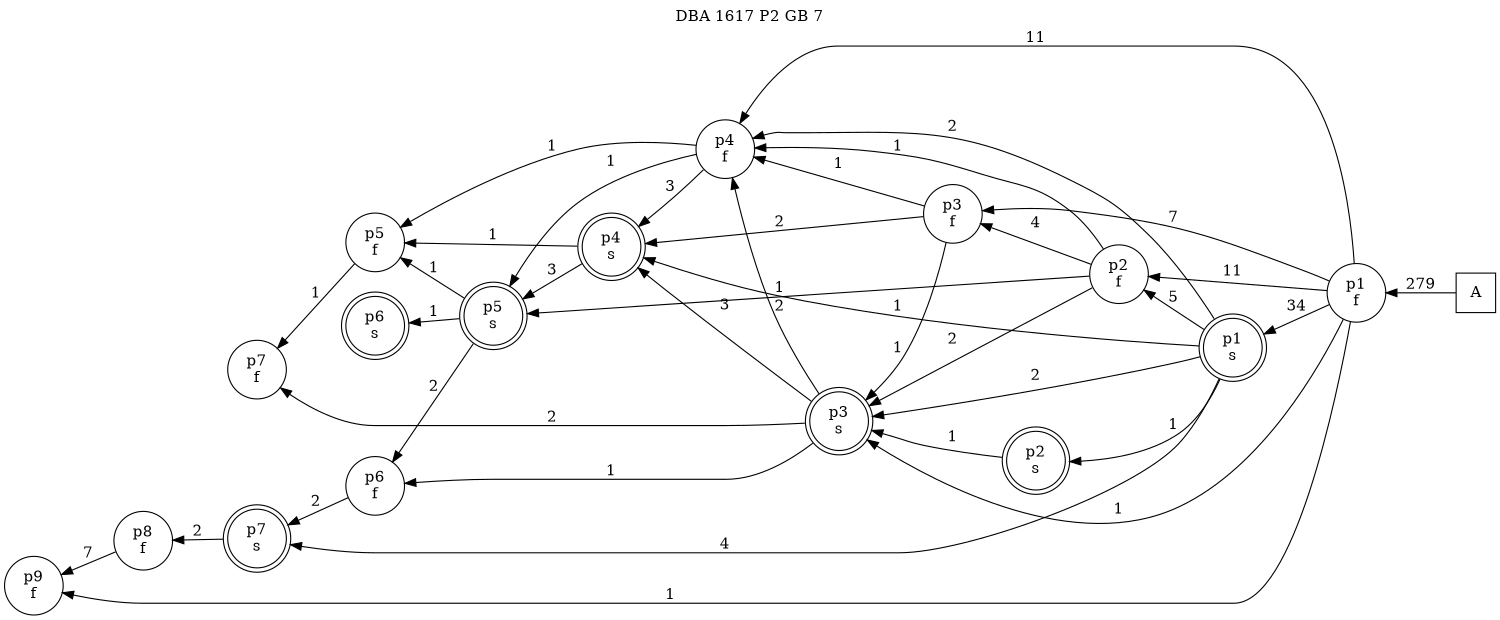 digraph DBA_1617_P2_GB_7_GOOD {
labelloc="tl"
label= " DBA 1617 P2 GB 7 "
rankdir="RL";
graph [ size=" 10 , 10 !"]

"A" [shape="square" label="A"]
"p1_f" [shape="circle" label="p1
f"]
"p1_s" [shape="doublecircle" label="p1
s"]
"p2_f" [shape="circle" label="p2
f"]
"p3_f" [shape="circle" label="p3
f"]
"p3_s" [shape="doublecircle" label="p3
s"]
"p4_f" [shape="circle" label="p4
f"]
"p5_f" [shape="circle" label="p5
f"]
"p4_s" [shape="doublecircle" label="p4
s"]
"p5_s" [shape="doublecircle" label="p5
s"]
"p6_f" [shape="circle" label="p6
f"]
"p7_s" [shape="doublecircle" label="p7
s"]
"p8_f" [shape="circle" label="p8
f"]
"p9_f" [shape="circle" label="p9
f"]
"p7_f" [shape="circle" label="p7
f"]
"p2_s" [shape="doublecircle" label="p2
s"]
"p6_s" [shape="doublecircle" label="p6
s"]
"A" -> "p1_f" [ label=279]
"p1_f" -> "p1_s" [ label=34]
"p1_f" -> "p2_f" [ label=11]
"p1_f" -> "p3_f" [ label=7]
"p1_f" -> "p3_s" [ label=1]
"p1_f" -> "p4_f" [ label=11]
"p1_f" -> "p9_f" [ label=1]
"p1_s" -> "p2_f" [ label=5]
"p1_s" -> "p3_s" [ label=2]
"p1_s" -> "p4_f" [ label=2]
"p1_s" -> "p4_s" [ label=1]
"p1_s" -> "p7_s" [ label=4]
"p1_s" -> "p2_s" [ label=1]
"p2_f" -> "p3_f" [ label=4]
"p2_f" -> "p3_s" [ label=2]
"p2_f" -> "p4_f" [ label=1]
"p2_f" -> "p5_s" [ label=1]
"p3_f" -> "p3_s" [ label=1]
"p3_f" -> "p4_f" [ label=1]
"p3_f" -> "p4_s" [ label=2]
"p3_s" -> "p4_f" [ label=2]
"p3_s" -> "p4_s" [ label=3]
"p3_s" -> "p6_f" [ label=1]
"p3_s" -> "p7_f" [ label=2]
"p4_f" -> "p5_f" [ label=1]
"p4_f" -> "p4_s" [ label=3]
"p4_f" -> "p5_s" [ label=1]
"p5_f" -> "p7_f" [ label=1]
"p4_s" -> "p5_f" [ label=1]
"p4_s" -> "p5_s" [ label=3]
"p5_s" -> "p5_f" [ label=1]
"p5_s" -> "p6_f" [ label=2]
"p5_s" -> "p6_s" [ label=1]
"p6_f" -> "p7_s" [ label=2]
"p7_s" -> "p8_f" [ label=2]
"p8_f" -> "p9_f" [ label=7]
"p2_s" -> "p3_s" [ label=1]
}
